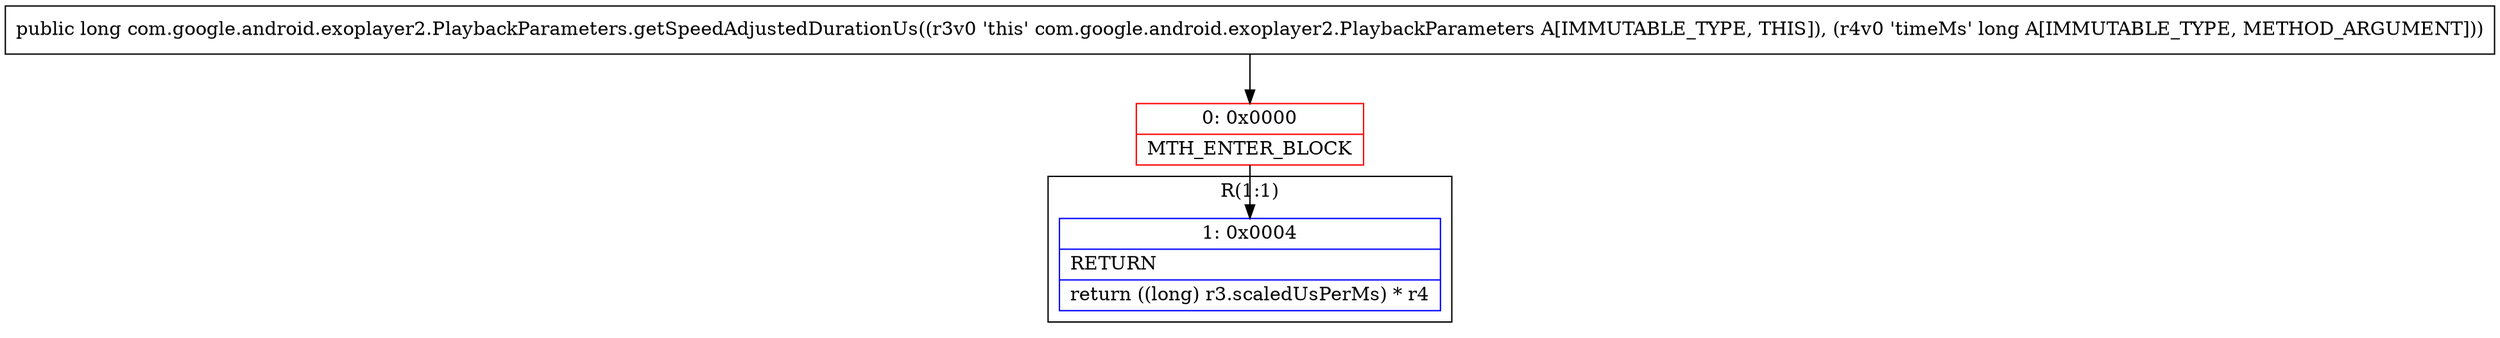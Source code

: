 digraph "CFG forcom.google.android.exoplayer2.PlaybackParameters.getSpeedAdjustedDurationUs(J)J" {
subgraph cluster_Region_1663553412 {
label = "R(1:1)";
node [shape=record,color=blue];
Node_1 [shape=record,label="{1\:\ 0x0004|RETURN\l|return ((long) r3.scaledUsPerMs) * r4\l}"];
}
Node_0 [shape=record,color=red,label="{0\:\ 0x0000|MTH_ENTER_BLOCK\l}"];
MethodNode[shape=record,label="{public long com.google.android.exoplayer2.PlaybackParameters.getSpeedAdjustedDurationUs((r3v0 'this' com.google.android.exoplayer2.PlaybackParameters A[IMMUTABLE_TYPE, THIS]), (r4v0 'timeMs' long A[IMMUTABLE_TYPE, METHOD_ARGUMENT])) }"];
MethodNode -> Node_0;
Node_0 -> Node_1;
}

